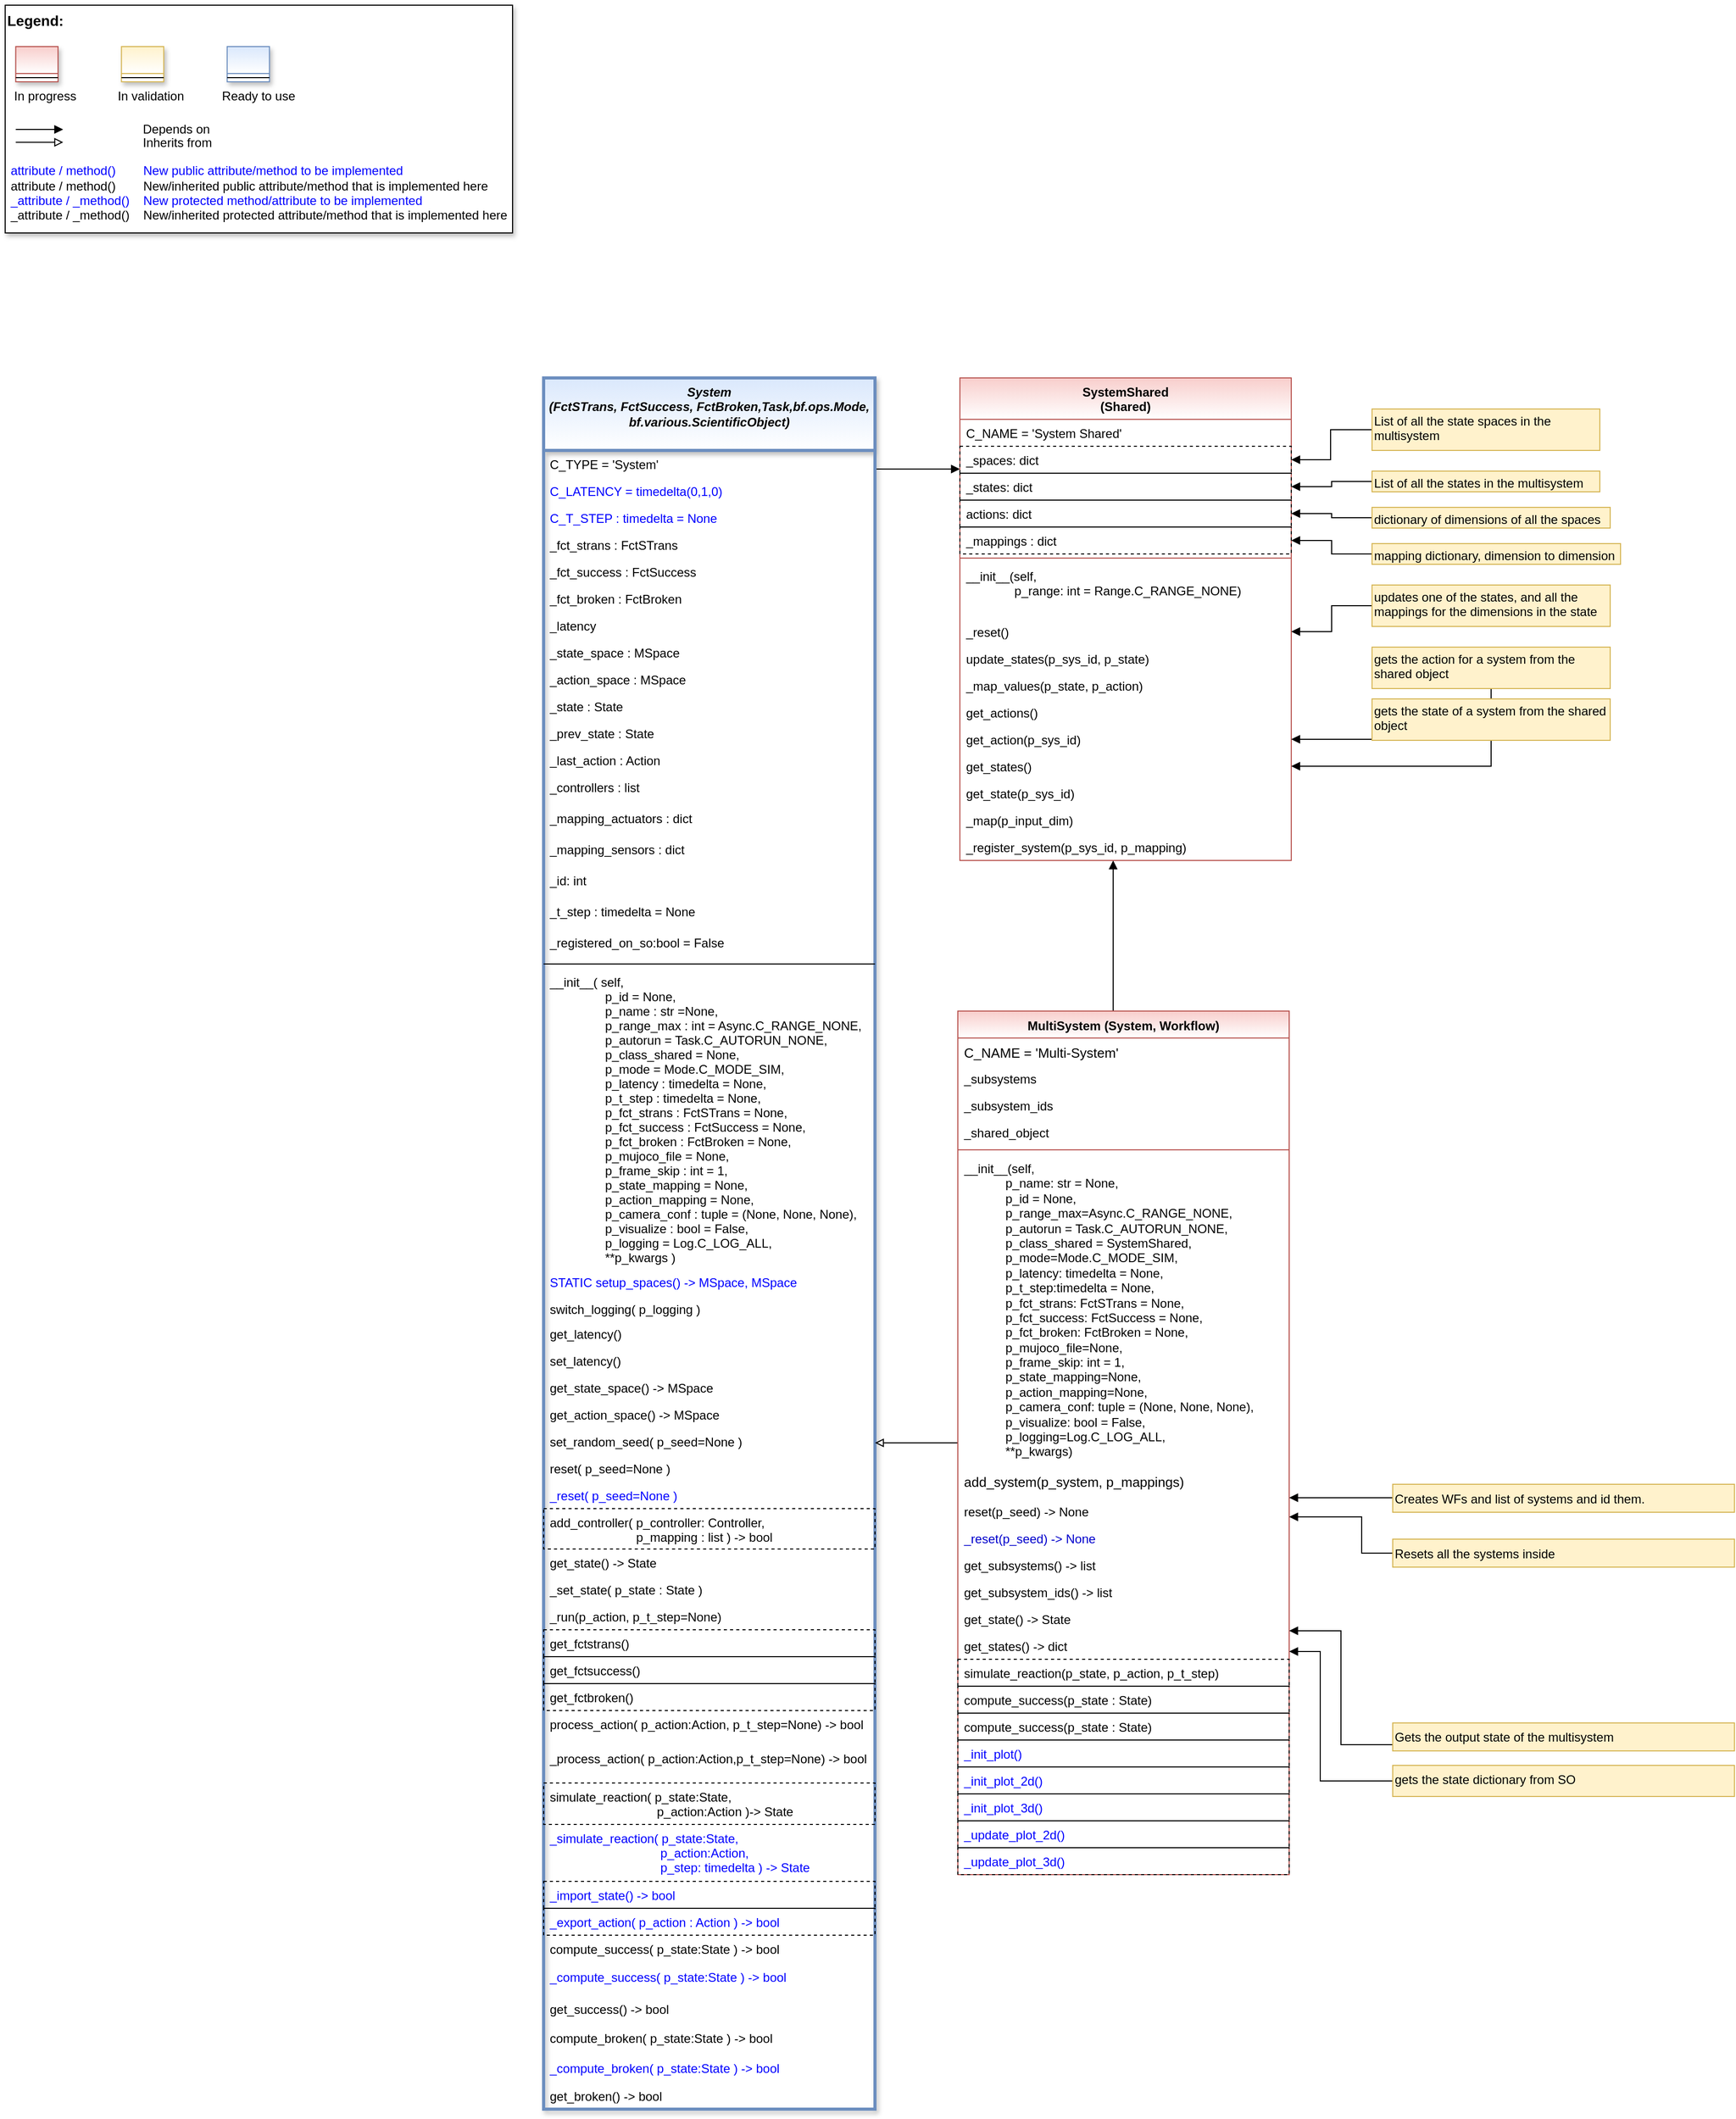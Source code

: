 <mxfile version="20.2.3" type="device" pages="2"><diagram id="Zi733rjNOypD8WlfXJ94" name="Page-1"><mxGraphModel dx="1138" dy="697" grid="1" gridSize="10" guides="1" tooltips="1" connect="1" arrows="1" fold="1" page="1" pageScale="1" pageWidth="3300" pageHeight="4681" math="0" shadow="0"><root><mxCell id="0"/><mxCell id="1" parent="0"/><mxCell id="PTN9b_tl8BEr4lpWQ8H_-43" style="edgeStyle=orthogonalEdgeStyle;rounded=0;orthogonalLoop=1;jettySize=auto;html=1;fontColor=#0000FF;endArrow=block;endFill=1;" parent="1" source="OknUr9FfNMehPGC0tCXq-1" target="OknUr9FfNMehPGC0tCXq-75" edge="1"><mxGeometry relative="1" as="geometry"><Array as="points"><mxPoint x="900" y="488"/><mxPoint x="900" y="488"/></Array></mxGeometry></mxCell><mxCell id="OknUr9FfNMehPGC0tCXq-1" value="System&#10;(FctSTrans, FctSuccess, FctBroken,Task,bf.ops.Mode, bf.various.ScientificObject)" style="swimlane;fontStyle=3;align=center;verticalAlign=top;childLayout=stackLayout;horizontal=1;startSize=70;horizontalStack=0;resizeParent=1;resizeLast=0;collapsible=1;marginBottom=0;rounded=0;shadow=1;strokeWidth=3;fillColor=#dae8fc;strokeColor=#6c8ebf;swimlaneFillColor=none;gradientColor=#FFFFFF;whiteSpace=wrap;fontColor=default;" parent="1" vertex="1"><mxGeometry x="560" y="400" width="320" height="1672" as="geometry"><mxRectangle x="230" y="140" width="160" height="26" as="alternateBounds"/></mxGeometry></mxCell><mxCell id="OknUr9FfNMehPGC0tCXq-2" value="C_TYPE = 'System'" style="text;align=left;verticalAlign=top;spacingLeft=4;spacingRight=4;overflow=hidden;rotatable=0;points=[[0,0.5],[1,0.5]];portConstraint=eastwest;" parent="OknUr9FfNMehPGC0tCXq-1" vertex="1"><mxGeometry y="70" width="320" height="26" as="geometry"/></mxCell><mxCell id="OknUr9FfNMehPGC0tCXq-3" value="C_LATENCY = timedelta(0,1,0)" style="text;align=left;verticalAlign=top;spacingLeft=4;spacingRight=4;overflow=hidden;rotatable=0;points=[[0,0.5],[1,0.5]];portConstraint=eastwest;fontColor=#0000FF;" parent="OknUr9FfNMehPGC0tCXq-1" vertex="1"><mxGeometry y="96" width="320" height="26" as="geometry"/></mxCell><mxCell id="OknUr9FfNMehPGC0tCXq-4" value="C_T_STEP : timedelta = None" style="text;align=left;verticalAlign=top;spacingLeft=4;spacingRight=4;overflow=hidden;rotatable=0;points=[[0,0.5],[1,0.5]];portConstraint=eastwest;fontColor=#0000FF;" parent="OknUr9FfNMehPGC0tCXq-1" vertex="1"><mxGeometry y="122" width="320" height="26" as="geometry"/></mxCell><mxCell id="OknUr9FfNMehPGC0tCXq-5" value="_fct_strans : FctSTrans" style="text;align=left;verticalAlign=top;spacingLeft=4;spacingRight=4;overflow=hidden;rotatable=0;points=[[0,0.5],[1,0.5]];portConstraint=eastwest;" parent="OknUr9FfNMehPGC0tCXq-1" vertex="1"><mxGeometry y="148" width="320" height="26" as="geometry"/></mxCell><mxCell id="OknUr9FfNMehPGC0tCXq-6" value="_fct_success : FctSuccess" style="text;align=left;verticalAlign=top;spacingLeft=4;spacingRight=4;overflow=hidden;rotatable=0;points=[[0,0.5],[1,0.5]];portConstraint=eastwest;" parent="OknUr9FfNMehPGC0tCXq-1" vertex="1"><mxGeometry y="174" width="320" height="26" as="geometry"/></mxCell><mxCell id="OknUr9FfNMehPGC0tCXq-7" value="_fct_broken : FctBroken" style="text;align=left;verticalAlign=top;spacingLeft=4;spacingRight=4;overflow=hidden;rotatable=0;points=[[0,0.5],[1,0.5]];portConstraint=eastwest;" parent="OknUr9FfNMehPGC0tCXq-1" vertex="1"><mxGeometry y="200" width="320" height="26" as="geometry"/></mxCell><mxCell id="OknUr9FfNMehPGC0tCXq-8" value="_latency" style="text;align=left;verticalAlign=top;spacingLeft=4;spacingRight=4;overflow=hidden;rotatable=0;points=[[0,0.5],[1,0.5]];portConstraint=eastwest;" parent="OknUr9FfNMehPGC0tCXq-1" vertex="1"><mxGeometry y="226" width="320" height="26" as="geometry"/></mxCell><mxCell id="OknUr9FfNMehPGC0tCXq-9" value="_state_space : MSpace" style="text;align=left;verticalAlign=top;spacingLeft=4;spacingRight=4;overflow=hidden;rotatable=0;points=[[0,0.5],[1,0.5]];portConstraint=eastwest;" parent="OknUr9FfNMehPGC0tCXq-1" vertex="1"><mxGeometry y="252" width="320" height="26" as="geometry"/></mxCell><mxCell id="OknUr9FfNMehPGC0tCXq-10" value="_action_space : MSpace" style="text;align=left;verticalAlign=top;spacingLeft=4;spacingRight=4;overflow=hidden;rotatable=0;points=[[0,0.5],[1,0.5]];portConstraint=eastwest;" parent="OknUr9FfNMehPGC0tCXq-1" vertex="1"><mxGeometry y="278" width="320" height="26" as="geometry"/></mxCell><mxCell id="OknUr9FfNMehPGC0tCXq-11" value="_state : State" style="text;align=left;verticalAlign=top;spacingLeft=4;spacingRight=4;overflow=hidden;rotatable=0;points=[[0,0.5],[1,0.5]];portConstraint=eastwest;" parent="OknUr9FfNMehPGC0tCXq-1" vertex="1"><mxGeometry y="304" width="320" height="26" as="geometry"/></mxCell><mxCell id="OknUr9FfNMehPGC0tCXq-12" value="_prev_state : State" style="text;align=left;verticalAlign=top;spacingLeft=4;spacingRight=4;overflow=hidden;rotatable=0;points=[[0,0.5],[1,0.5]];portConstraint=eastwest;" parent="OknUr9FfNMehPGC0tCXq-1" vertex="1"><mxGeometry y="330" width="320" height="26" as="geometry"/></mxCell><mxCell id="OknUr9FfNMehPGC0tCXq-13" value="_last_action : Action" style="text;align=left;verticalAlign=top;spacingLeft=4;spacingRight=4;overflow=hidden;rotatable=0;points=[[0,0.5],[1,0.5]];portConstraint=eastwest;" parent="OknUr9FfNMehPGC0tCXq-1" vertex="1"><mxGeometry y="356" width="320" height="26" as="geometry"/></mxCell><mxCell id="OknUr9FfNMehPGC0tCXq-14" value="_controllers : list" style="text;align=left;verticalAlign=top;spacingLeft=4;spacingRight=4;overflow=hidden;rotatable=0;points=[[0,0.5],[1,0.5]];portConstraint=eastwest;fontColor=default;" parent="OknUr9FfNMehPGC0tCXq-1" vertex="1"><mxGeometry y="382" width="320" height="30" as="geometry"/></mxCell><mxCell id="OknUr9FfNMehPGC0tCXq-15" value="_mapping_actuators : dict" style="text;align=left;verticalAlign=top;spacingLeft=4;spacingRight=4;overflow=hidden;rotatable=0;points=[[0,0.5],[1,0.5]];portConstraint=eastwest;fontColor=default;" parent="OknUr9FfNMehPGC0tCXq-1" vertex="1"><mxGeometry y="412" width="320" height="30" as="geometry"/></mxCell><mxCell id="OknUr9FfNMehPGC0tCXq-16" value="_mapping_sensors : dict" style="text;align=left;verticalAlign=top;spacingLeft=4;spacingRight=4;overflow=hidden;rotatable=0;points=[[0,0.5],[1,0.5]];portConstraint=eastwest;fontColor=default;" parent="OknUr9FfNMehPGC0tCXq-1" vertex="1"><mxGeometry y="442" width="320" height="30" as="geometry"/></mxCell><mxCell id="OknUr9FfNMehPGC0tCXq-17" value="_id: int" style="text;align=left;verticalAlign=top;spacingLeft=4;spacingRight=4;overflow=hidden;rotatable=0;points=[[0,0.5],[1,0.5]];portConstraint=eastwest;fontColor=default;" parent="OknUr9FfNMehPGC0tCXq-1" vertex="1"><mxGeometry y="472" width="320" height="30" as="geometry"/></mxCell><mxCell id="OknUr9FfNMehPGC0tCXq-19" value="_t_step : timedelta = None" style="text;align=left;verticalAlign=top;spacingLeft=4;spacingRight=4;overflow=hidden;rotatable=0;points=[[0,0.5],[1,0.5]];portConstraint=eastwest;fontColor=default;" parent="OknUr9FfNMehPGC0tCXq-1" vertex="1"><mxGeometry y="502" width="320" height="30" as="geometry"/></mxCell><mxCell id="nf0yNJn59jyutGp-6hm9-1" value="_registered_on_so:bool = False" style="text;align=left;verticalAlign=top;spacingLeft=4;spacingRight=4;overflow=hidden;rotatable=0;points=[[0,0.5],[1,0.5]];portConstraint=eastwest;fontColor=default;" vertex="1" parent="OknUr9FfNMehPGC0tCXq-1"><mxGeometry y="532" width="320" height="30" as="geometry"/></mxCell><mxCell id="OknUr9FfNMehPGC0tCXq-20" value="" style="line;html=1;strokeWidth=1;align=left;verticalAlign=middle;spacingTop=-1;spacingLeft=3;spacingRight=3;rotatable=0;labelPosition=right;points=[];portConstraint=eastwest;" parent="OknUr9FfNMehPGC0tCXq-1" vertex="1"><mxGeometry y="562" width="320" height="8" as="geometry"/></mxCell><mxCell id="OknUr9FfNMehPGC0tCXq-21" value="__init__( self,&#10;                              p_id = None,&#10;                              p_name : str =None,&#10;                              p_range_max : int = Async.C_RANGE_NONE,&#10;                              p_autorun = Task.C_AUTORUN_NONE,&#10;                              p_class_shared = None,&#10;                              p_mode = Mode.C_MODE_SIM,&#10;                              p_latency : timedelta = None,&#10;                              p_t_step : timedelta = None,&#10;                              p_fct_strans : FctSTrans = None,&#10;                              p_fct_success : FctSuccess = None,&#10;                              p_fct_broken : FctBroken = None,&#10;                              p_mujoco_file = None,&#10;                              p_frame_skip : int = 1,&#10;                              p_state_mapping = None,&#10;                              p_action_mapping = None,&#10;                              p_camera_conf : tuple = (None, None, None),&#10;                              p_visualize : bool = False,&#10;                              p_logging = Log.C_LOG_ALL,&#10;                              **p_kwargs )" style="text;align=left;verticalAlign=top;spacingLeft=4;spacingRight=4;overflow=hidden;rotatable=0;points=[[0,0.5],[1,0.5]];portConstraint=eastwest;fontColor=default;" parent="OknUr9FfNMehPGC0tCXq-1" vertex="1"><mxGeometry y="570" width="320" height="290" as="geometry"/></mxCell><mxCell id="OknUr9FfNMehPGC0tCXq-22" value="STATIC setup_spaces() -&gt; MSpace, MSpace" style="text;align=left;verticalAlign=top;spacingLeft=4;spacingRight=4;overflow=hidden;rotatable=0;points=[[0,0.5],[1,0.5]];portConstraint=eastwest;fontColor=#0000FF;" parent="OknUr9FfNMehPGC0tCXq-1" vertex="1"><mxGeometry y="860" width="320" height="26" as="geometry"/></mxCell><mxCell id="OknUr9FfNMehPGC0tCXq-23" value="switch_logging( p_logging )" style="text;align=left;verticalAlign=top;spacingLeft=4;spacingRight=4;overflow=hidden;rotatable=0;points=[[0,0.5],[1,0.5]];portConstraint=eastwest;" parent="OknUr9FfNMehPGC0tCXq-1" vertex="1"><mxGeometry y="886" width="320" height="24" as="geometry"/></mxCell><mxCell id="OknUr9FfNMehPGC0tCXq-24" value="get_latency()" style="text;align=left;verticalAlign=top;spacingLeft=4;spacingRight=4;overflow=hidden;rotatable=0;points=[[0,0.5],[1,0.5]];portConstraint=eastwest;" parent="OknUr9FfNMehPGC0tCXq-1" vertex="1"><mxGeometry y="910" width="320" height="26" as="geometry"/></mxCell><mxCell id="OknUr9FfNMehPGC0tCXq-25" value="set_latency()" style="text;align=left;verticalAlign=top;spacingLeft=4;spacingRight=4;overflow=hidden;rotatable=0;points=[[0,0.5],[1,0.5]];portConstraint=eastwest;" parent="OknUr9FfNMehPGC0tCXq-1" vertex="1"><mxGeometry y="936" width="320" height="26" as="geometry"/></mxCell><mxCell id="OknUr9FfNMehPGC0tCXq-26" value="get_state_space() -&gt; MSpace" style="text;align=left;verticalAlign=top;spacingLeft=4;spacingRight=4;overflow=hidden;rotatable=0;points=[[0,0.5],[1,0.5]];portConstraint=eastwest;" parent="OknUr9FfNMehPGC0tCXq-1" vertex="1"><mxGeometry y="962" width="320" height="26" as="geometry"/></mxCell><mxCell id="OknUr9FfNMehPGC0tCXq-27" value="get_action_space() -&gt; MSpace" style="text;align=left;verticalAlign=top;spacingLeft=4;spacingRight=4;overflow=hidden;rotatable=0;points=[[0,0.5],[1,0.5]];portConstraint=eastwest;" parent="OknUr9FfNMehPGC0tCXq-1" vertex="1"><mxGeometry y="988" width="320" height="26" as="geometry"/></mxCell><mxCell id="OknUr9FfNMehPGC0tCXq-28" value="set_random_seed( p_seed=None )" style="text;align=left;verticalAlign=top;spacingLeft=4;spacingRight=4;overflow=hidden;rotatable=0;points=[[0,0.5],[1,0.5]];portConstraint=eastwest;" parent="OknUr9FfNMehPGC0tCXq-1" vertex="1"><mxGeometry y="1014" width="320" height="26" as="geometry"/></mxCell><mxCell id="OknUr9FfNMehPGC0tCXq-29" value="reset( p_seed=None )" style="text;align=left;verticalAlign=top;spacingLeft=4;spacingRight=4;overflow=hidden;rotatable=0;points=[[0,0.5],[1,0.5]];portConstraint=eastwest;" parent="OknUr9FfNMehPGC0tCXq-1" vertex="1"><mxGeometry y="1040" width="320" height="26" as="geometry"/></mxCell><mxCell id="OknUr9FfNMehPGC0tCXq-30" value="_reset( p_seed=None )" style="text;align=left;verticalAlign=top;spacingLeft=4;spacingRight=4;overflow=hidden;rotatable=0;points=[[0,0.5],[1,0.5]];portConstraint=eastwest;fontColor=#0000FF;" parent="OknUr9FfNMehPGC0tCXq-1" vertex="1"><mxGeometry y="1066" width="320" height="26" as="geometry"/></mxCell><mxCell id="OknUr9FfNMehPGC0tCXq-31" value="add_controller( p_controller: Controller,&#10;                         p_mapping : list ) -&gt; bool" style="text;align=left;verticalAlign=top;spacingLeft=4;spacingRight=4;overflow=hidden;rotatable=0;points=[[0,0.5],[1,0.5]];portConstraint=eastwest;fontColor=default;strokeColor=default;dashed=1;" parent="OknUr9FfNMehPGC0tCXq-1" vertex="1"><mxGeometry y="1092" width="320" height="39" as="geometry"/></mxCell><mxCell id="OknUr9FfNMehPGC0tCXq-32" value="get_state() -&gt; State" style="text;align=left;verticalAlign=top;spacingLeft=4;spacingRight=4;overflow=hidden;rotatable=0;points=[[0,0.5],[1,0.5]];portConstraint=eastwest;" parent="OknUr9FfNMehPGC0tCXq-1" vertex="1"><mxGeometry y="1131" width="320" height="26" as="geometry"/></mxCell><mxCell id="OknUr9FfNMehPGC0tCXq-33" value="_set_state( p_state : State )" style="text;align=left;verticalAlign=top;spacingLeft=4;spacingRight=4;overflow=hidden;rotatable=0;points=[[0,0.5],[1,0.5]];portConstraint=eastwest;fontColor=default;" parent="OknUr9FfNMehPGC0tCXq-1" vertex="1"><mxGeometry y="1157" width="320" height="26" as="geometry"/></mxCell><mxCell id="OknUr9FfNMehPGC0tCXq-34" value="_run(p_action, p_t_step=None)" style="text;align=left;verticalAlign=top;spacingLeft=4;spacingRight=4;overflow=hidden;rotatable=0;points=[[0,0.5],[1,0.5]];portConstraint=eastwest;fontColor=default;" parent="OknUr9FfNMehPGC0tCXq-1" vertex="1"><mxGeometry y="1183" width="320" height="26" as="geometry"/></mxCell><mxCell id="OknUr9FfNMehPGC0tCXq-35" value="get_fctstrans()" style="text;align=left;verticalAlign=top;spacingLeft=4;spacingRight=4;overflow=hidden;rotatable=0;points=[[0,0.5],[1,0.5]];portConstraint=eastwest;fontColor=default;strokeColor=default;dashed=1;" parent="OknUr9FfNMehPGC0tCXq-1" vertex="1"><mxGeometry y="1209" width="320" height="26" as="geometry"/></mxCell><mxCell id="OknUr9FfNMehPGC0tCXq-36" value="get_fctsuccess()" style="text;align=left;verticalAlign=top;spacingLeft=4;spacingRight=4;overflow=hidden;rotatable=0;points=[[0,0.5],[1,0.5]];portConstraint=eastwest;fontColor=default;strokeColor=default;dashed=1;" parent="OknUr9FfNMehPGC0tCXq-1" vertex="1"><mxGeometry y="1235" width="320" height="26" as="geometry"/></mxCell><mxCell id="OknUr9FfNMehPGC0tCXq-37" value="get_fctbroken()" style="text;align=left;verticalAlign=top;spacingLeft=4;spacingRight=4;overflow=hidden;rotatable=0;points=[[0,0.5],[1,0.5]];portConstraint=eastwest;fontColor=default;strokeColor=default;dashed=1;" parent="OknUr9FfNMehPGC0tCXq-1" vertex="1"><mxGeometry y="1261" width="320" height="26" as="geometry"/></mxCell><mxCell id="OknUr9FfNMehPGC0tCXq-39" value="process_action( p_action:Action, p_t_step=None) -&gt; bool" style="text;align=left;verticalAlign=top;spacingLeft=4;spacingRight=4;overflow=hidden;rotatable=0;points=[[0,0.5],[1,0.5]];portConstraint=eastwest;" parent="OknUr9FfNMehPGC0tCXq-1" vertex="1"><mxGeometry y="1287" width="320" height="33" as="geometry"/></mxCell><mxCell id="OknUr9FfNMehPGC0tCXq-40" value="_process_action( p_action:Action,p_t_step=None) -&gt; bool" style="text;align=left;verticalAlign=top;spacingLeft=4;spacingRight=4;overflow=hidden;rotatable=0;points=[[0,0.5],[1,0.5]];portConstraint=eastwest;fontColor=default;" parent="OknUr9FfNMehPGC0tCXq-1" vertex="1"><mxGeometry y="1320" width="320" height="37" as="geometry"/></mxCell><mxCell id="OknUr9FfNMehPGC0tCXq-41" value="simulate_reaction( p_state:State, &#10;                               p_action:Action )-&gt; State" style="text;align=left;verticalAlign=top;spacingLeft=4;spacingRight=4;overflow=hidden;rotatable=0;points=[[0,0.5],[1,0.5]];portConstraint=eastwest;strokeColor=default;dashed=1;" parent="OknUr9FfNMehPGC0tCXq-1" vertex="1"><mxGeometry y="1357" width="320" height="40" as="geometry"/></mxCell><mxCell id="OknUr9FfNMehPGC0tCXq-42" value="_simulate_reaction( p_state:State, &#10;                                p_action:Action, &#10;                                p_step: timedelta ) -&gt; State" style="text;align=left;verticalAlign=top;spacingLeft=4;spacingRight=4;overflow=hidden;rotatable=0;points=[[0,0.5],[1,0.5]];portConstraint=eastwest;fontColor=#0000FF;" parent="OknUr9FfNMehPGC0tCXq-1" vertex="1"><mxGeometry y="1397" width="320" height="55" as="geometry"/></mxCell><mxCell id="OknUr9FfNMehPGC0tCXq-43" value="_import_state() -&gt; bool" style="text;align=left;verticalAlign=top;spacingLeft=4;spacingRight=4;overflow=hidden;rotatable=0;points=[[0,0.5],[1,0.5]];portConstraint=eastwest;fontColor=#0000FF;strokeColor=default;dashed=1;" parent="OknUr9FfNMehPGC0tCXq-1" vertex="1"><mxGeometry y="1452" width="320" height="26" as="geometry"/></mxCell><mxCell id="OknUr9FfNMehPGC0tCXq-44" value="_export_action( p_action : Action ) -&gt; bool" style="text;align=left;verticalAlign=top;spacingLeft=4;spacingRight=4;overflow=hidden;rotatable=0;points=[[0,0.5],[1,0.5]];portConstraint=eastwest;fontColor=#0000FF;strokeColor=default;dashed=1;" parent="OknUr9FfNMehPGC0tCXq-1" vertex="1"><mxGeometry y="1478" width="320" height="26" as="geometry"/></mxCell><mxCell id="OknUr9FfNMehPGC0tCXq-45" value="compute_success( p_state:State ) -&gt; bool" style="text;align=left;verticalAlign=top;spacingLeft=4;spacingRight=4;overflow=hidden;rotatable=0;points=[[0,0.5],[1,0.5]];portConstraint=eastwest;" parent="OknUr9FfNMehPGC0tCXq-1" vertex="1"><mxGeometry y="1504" width="320" height="27" as="geometry"/></mxCell><mxCell id="OknUr9FfNMehPGC0tCXq-46" value="_compute_success( p_state:State ) -&gt; bool" style="text;align=left;verticalAlign=top;spacingLeft=4;spacingRight=4;overflow=hidden;rotatable=0;points=[[0,0.5],[1,0.5]];portConstraint=eastwest;fontColor=#0000FF;" parent="OknUr9FfNMehPGC0tCXq-1" vertex="1"><mxGeometry y="1531" width="320" height="31" as="geometry"/></mxCell><mxCell id="OknUr9FfNMehPGC0tCXq-47" value="get_success() -&gt; bool" style="text;align=left;verticalAlign=top;spacingLeft=4;spacingRight=4;overflow=hidden;rotatable=0;points=[[0,0.5],[1,0.5]];portConstraint=eastwest;" parent="OknUr9FfNMehPGC0tCXq-1" vertex="1"><mxGeometry y="1562" width="320" height="28" as="geometry"/></mxCell><mxCell id="OknUr9FfNMehPGC0tCXq-48" value="compute_broken( p_state:State ) -&gt; bool" style="text;align=left;verticalAlign=top;spacingLeft=4;spacingRight=4;overflow=hidden;rotatable=0;points=[[0,0.5],[1,0.5]];portConstraint=eastwest;" parent="OknUr9FfNMehPGC0tCXq-1" vertex="1"><mxGeometry y="1590" width="320" height="29" as="geometry"/></mxCell><mxCell id="OknUr9FfNMehPGC0tCXq-49" value="_compute_broken( p_state:State ) -&gt; bool" style="text;align=left;verticalAlign=top;spacingLeft=4;spacingRight=4;overflow=hidden;rotatable=0;points=[[0,0.5],[1,0.5]];portConstraint=eastwest;fontColor=#0000FF;" parent="OknUr9FfNMehPGC0tCXq-1" vertex="1"><mxGeometry y="1619" width="320" height="27" as="geometry"/></mxCell><mxCell id="OknUr9FfNMehPGC0tCXq-50" value="get_broken() -&gt; bool" style="text;align=left;verticalAlign=top;spacingLeft=4;spacingRight=4;overflow=hidden;rotatable=0;points=[[0,0.5],[1,0.5]];portConstraint=eastwest;" parent="OknUr9FfNMehPGC0tCXq-1" vertex="1"><mxGeometry y="1646" width="320" height="26" as="geometry"/></mxCell><mxCell id="OknUr9FfNMehPGC0tCXq-51" style="edgeStyle=orthogonalEdgeStyle;rounded=0;orthogonalLoop=1;jettySize=auto;html=1;endArrow=block;endFill=0;" parent="1" source="OknUr9FfNMehPGC0tCXq-54" target="OknUr9FfNMehPGC0tCXq-1" edge="1"><mxGeometry relative="1" as="geometry"><Array as="points"><mxPoint x="960" y="1215"/></Array></mxGeometry></mxCell><mxCell id="OknUr9FfNMehPGC0tCXq-52" style="edgeStyle=orthogonalEdgeStyle;rounded=0;orthogonalLoop=1;jettySize=auto;html=1;endArrow=block;endFill=1;" parent="1" source="OknUr9FfNMehPGC0tCXq-54" target="OknUr9FfNMehPGC0tCXq-75" edge="1"><mxGeometry relative="1" as="geometry"><Array as="points"><mxPoint x="1110" y="1000"/><mxPoint x="1110" y="1000"/></Array></mxGeometry></mxCell><mxCell id="OknUr9FfNMehPGC0tCXq-54" value="MultiSystem (System, Workflow)" style="swimlane;fontStyle=1;align=center;verticalAlign=top;childLayout=stackLayout;horizontal=1;startSize=26;horizontalStack=0;resizeParent=1;resizeParentMax=0;resizeLast=0;collapsible=1;marginBottom=0;fontSize=12;strokeColor=#b85450;fillColor=#f8cecc;gradientColor=#FFFFFF;whiteSpace=wrap;" parent="1" vertex="1"><mxGeometry x="960" y="1011.5" width="320" height="834" as="geometry"/></mxCell><mxCell id="OknUr9FfNMehPGC0tCXq-55" value="C_NAME = 'Multi-System'" style="text;strokeColor=none;fillColor=none;align=left;verticalAlign=top;spacingLeft=4;spacingRight=4;overflow=hidden;rotatable=0;points=[[0,0.5],[1,0.5]];portConstraint=eastwest;fontSize=13;fontColor=default;" parent="OknUr9FfNMehPGC0tCXq-54" vertex="1"><mxGeometry y="26" width="320" height="26" as="geometry"/></mxCell><mxCell id="OknUr9FfNMehPGC0tCXq-56" value="_subsystems" style="text;align=left;verticalAlign=top;spacingLeft=4;spacingRight=4;overflow=hidden;rotatable=0;points=[[0,0.5],[1,0.5]];portConstraint=eastwest;fontColor=default;" parent="OknUr9FfNMehPGC0tCXq-54" vertex="1"><mxGeometry y="52" width="320" height="26" as="geometry"/></mxCell><mxCell id="OknUr9FfNMehPGC0tCXq-57" value="_subsystem_ids" style="text;align=left;verticalAlign=top;spacingLeft=4;spacingRight=4;overflow=hidden;rotatable=0;points=[[0,0.5],[1,0.5]];portConstraint=eastwest;fontColor=default;" parent="OknUr9FfNMehPGC0tCXq-54" vertex="1"><mxGeometry y="78" width="320" height="26" as="geometry"/></mxCell><mxCell id="OknUr9FfNMehPGC0tCXq-58" value="_shared_object" style="text;align=left;verticalAlign=top;spacingLeft=4;spacingRight=4;overflow=hidden;rotatable=0;points=[[0,0.5],[1,0.5]];portConstraint=eastwest;fontColor=default;" parent="OknUr9FfNMehPGC0tCXq-54" vertex="1"><mxGeometry y="104" width="320" height="26" as="geometry"/></mxCell><mxCell id="OknUr9FfNMehPGC0tCXq-59" value="" style="line;strokeWidth=1;fillColor=#f8cecc;align=left;verticalAlign=middle;spacingTop=-1;spacingLeft=3;spacingRight=3;rotatable=0;labelPosition=right;points=[];portConstraint=eastwest;fontSize=13;strokeColor=#b85450;fontColor=default;" parent="OknUr9FfNMehPGC0tCXq-54" vertex="1"><mxGeometry y="130" width="320" height="8" as="geometry"/></mxCell><mxCell id="OknUr9FfNMehPGC0tCXq-60" value="__init__(self, &#10;                         p_name: str = None, &#10;                         p_id = None,&#10;                         p_range_max=Async.C_RANGE_NONE,&#10;                         p_autorun = Task.C_AUTORUN_NONE,&#10;                         p_class_shared = SystemShared,&#10;                         p_mode=Mode.C_MODE_SIM, &#10;                         p_latency: timedelta = None,&#10;                         p_t_step:timedelta = None, &#10;                         p_fct_strans: FctSTrans = None, &#10;                         p_fct_success: FctSuccess = None, &#10;                         p_fct_broken: FctBroken = None, &#10;                         p_mujoco_file=None, &#10;                         p_frame_skip: int = 1, &#10;                         p_state_mapping=None, &#10;                         p_action_mapping=None, &#10;                         p_camera_conf: tuple = (None, None, None), &#10;                         p_visualize: bool = False, &#10;                         p_logging=Log.C_LOG_ALL,&#10;                         **p_kwargs)" style="text;align=left;verticalAlign=top;spacingLeft=4;spacingRight=4;overflow=hidden;rotatable=0;points=[[0,0.5],[1,0.5]];portConstraint=eastwest;fontColor=#000000;whiteSpace=wrap;" parent="OknUr9FfNMehPGC0tCXq-54" vertex="1"><mxGeometry y="138" width="320" height="302" as="geometry"/></mxCell><mxCell id="OknUr9FfNMehPGC0tCXq-62" value="add_system(p_system, p_mappings)" style="text;strokeColor=none;fillColor=none;align=left;verticalAlign=top;spacingLeft=4;spacingRight=4;overflow=hidden;rotatable=0;points=[[0,0.5],[1,0.5]];portConstraint=eastwest;fontSize=13;whiteSpace=wrap;fontColor=default;" parent="OknUr9FfNMehPGC0tCXq-54" vertex="1"><mxGeometry y="440" width="320" height="30" as="geometry"/></mxCell><mxCell id="OknUr9FfNMehPGC0tCXq-63" value="reset(p_seed) -&gt; None" style="text;align=left;verticalAlign=top;spacingLeft=4;spacingRight=4;overflow=hidden;rotatable=0;points=[[0,0.5],[1,0.5]];portConstraint=eastwest;fontColor=default;" parent="OknUr9FfNMehPGC0tCXq-54" vertex="1"><mxGeometry y="470" width="320" height="26" as="geometry"/></mxCell><mxCell id="nf0yNJn59jyutGp-6hm9-2" value="_reset(p_seed) -&gt; None" style="text;align=left;verticalAlign=top;spacingLeft=4;spacingRight=4;overflow=hidden;rotatable=0;points=[[0,0.5],[1,0.5]];portConstraint=eastwest;fontColor=#0000CC;" vertex="1" parent="OknUr9FfNMehPGC0tCXq-54"><mxGeometry y="496" width="320" height="26" as="geometry"/></mxCell><mxCell id="OknUr9FfNMehPGC0tCXq-64" value="get_subsystems() -&gt; list" style="text;align=left;verticalAlign=top;spacingLeft=4;spacingRight=4;overflow=hidden;rotatable=0;points=[[0,0.5],[1,0.5]];portConstraint=eastwest;fontColor=default;" parent="OknUr9FfNMehPGC0tCXq-54" vertex="1"><mxGeometry y="522" width="320" height="26" as="geometry"/></mxCell><mxCell id="OknUr9FfNMehPGC0tCXq-65" value="get_subsystem_ids() -&gt; list" style="text;align=left;verticalAlign=top;spacingLeft=4;spacingRight=4;overflow=hidden;rotatable=0;points=[[0,0.5],[1,0.5]];portConstraint=eastwest;fontColor=default;" parent="OknUr9FfNMehPGC0tCXq-54" vertex="1"><mxGeometry y="548" width="320" height="26" as="geometry"/></mxCell><mxCell id="OknUr9FfNMehPGC0tCXq-67" value="get_state() -&gt; State" style="text;align=left;verticalAlign=top;spacingLeft=4;spacingRight=4;overflow=hidden;rotatable=0;points=[[0,0.5],[1,0.5]];portConstraint=eastwest;fontColor=default;" parent="OknUr9FfNMehPGC0tCXq-54" vertex="1"><mxGeometry y="574" width="320" height="26" as="geometry"/></mxCell><mxCell id="OknUr9FfNMehPGC0tCXq-68" value="get_states() -&gt; dict" style="text;align=left;verticalAlign=top;spacingLeft=4;spacingRight=4;overflow=hidden;rotatable=0;points=[[0,0.5],[1,0.5]];portConstraint=eastwest;fontColor=default;" parent="OknUr9FfNMehPGC0tCXq-54" vertex="1"><mxGeometry y="600" width="320" height="26" as="geometry"/></mxCell><mxCell id="OknUr9FfNMehPGC0tCXq-69" value="simulate_reaction(p_state, p_action, p_t_step)" style="text;align=left;verticalAlign=top;spacingLeft=4;spacingRight=4;overflow=hidden;rotatable=0;points=[[0,0.5],[1,0.5]];portConstraint=eastwest;fontColor=default;strokeColor=default;dashed=1;" parent="OknUr9FfNMehPGC0tCXq-54" vertex="1"><mxGeometry y="626" width="320" height="26" as="geometry"/></mxCell><mxCell id="OknUr9FfNMehPGC0tCXq-70" value="compute_success(p_state : State)" style="text;align=left;verticalAlign=top;spacingLeft=4;spacingRight=4;overflow=hidden;rotatable=0;points=[[0,0.5],[1,0.5]];portConstraint=eastwest;fontColor=default;strokeColor=default;dashed=1;" parent="OknUr9FfNMehPGC0tCXq-54" vertex="1"><mxGeometry y="652" width="320" height="26" as="geometry"/></mxCell><mxCell id="OknUr9FfNMehPGC0tCXq-71" value="compute_success(p_state : State)" style="text;align=left;verticalAlign=top;spacingLeft=4;spacingRight=4;overflow=hidden;rotatable=0;points=[[0,0.5],[1,0.5]];portConstraint=eastwest;fontColor=default;strokeColor=default;dashed=1;" parent="OknUr9FfNMehPGC0tCXq-54" vertex="1"><mxGeometry y="678" width="320" height="26" as="geometry"/></mxCell><mxCell id="PTN9b_tl8BEr4lpWQ8H_-7" value="_init_plot()" style="text;align=left;verticalAlign=top;spacingLeft=4;spacingRight=4;overflow=hidden;rotatable=0;points=[[0,0.5],[1,0.5]];portConstraint=eastwest;fontColor=#0000FF;strokeColor=default;dashed=1;" parent="OknUr9FfNMehPGC0tCXq-54" vertex="1"><mxGeometry y="704" width="320" height="26" as="geometry"/></mxCell><mxCell id="PTN9b_tl8BEr4lpWQ8H_-8" value="_init_plot_2d()" style="text;align=left;verticalAlign=top;spacingLeft=4;spacingRight=4;overflow=hidden;rotatable=0;points=[[0,0.5],[1,0.5]];portConstraint=eastwest;fontColor=#0000FF;strokeColor=default;dashed=1;" parent="OknUr9FfNMehPGC0tCXq-54" vertex="1"><mxGeometry y="730" width="320" height="26" as="geometry"/></mxCell><mxCell id="PTN9b_tl8BEr4lpWQ8H_-9" value="_init_plot_3d()" style="text;align=left;verticalAlign=top;spacingLeft=4;spacingRight=4;overflow=hidden;rotatable=0;points=[[0,0.5],[1,0.5]];portConstraint=eastwest;fontColor=#0000FF;strokeColor=default;dashed=1;" parent="OknUr9FfNMehPGC0tCXq-54" vertex="1"><mxGeometry y="756" width="320" height="26" as="geometry"/></mxCell><mxCell id="PTN9b_tl8BEr4lpWQ8H_-11" value="_update_plot_2d()" style="text;align=left;verticalAlign=top;spacingLeft=4;spacingRight=4;overflow=hidden;rotatable=0;points=[[0,0.5],[1,0.5]];portConstraint=eastwest;fontColor=#0000FF;strokeColor=default;dashed=1;" parent="OknUr9FfNMehPGC0tCXq-54" vertex="1"><mxGeometry y="782" width="320" height="26" as="geometry"/></mxCell><mxCell id="PTN9b_tl8BEr4lpWQ8H_-12" value="_update_plot_3d()" style="text;align=left;verticalAlign=top;spacingLeft=4;spacingRight=4;overflow=hidden;rotatable=0;points=[[0,0.5],[1,0.5]];portConstraint=eastwest;fontColor=#0000FF;strokeColor=default;dashed=1;" parent="OknUr9FfNMehPGC0tCXq-54" vertex="1"><mxGeometry y="808" width="320" height="26" as="geometry"/></mxCell><mxCell id="OknUr9FfNMehPGC0tCXq-75" value="SystemShared &#10;(Shared)" style="swimlane;fontStyle=1;align=center;verticalAlign=top;childLayout=stackLayout;horizontal=1;startSize=40;horizontalStack=0;resizeParent=1;resizeParentMax=0;resizeLast=0;collapsible=1;marginBottom=0;fontSize=12;strokeColor=#b85450;fillColor=#f8cecc;gradientColor=#FFFFFF;fontColor=default;" parent="1" vertex="1"><mxGeometry x="962" y="400" width="320" height="466" as="geometry"/></mxCell><mxCell id="OknUr9FfNMehPGC0tCXq-76" value="C_NAME = 'System Shared'" style="text;strokeColor=none;fillColor=none;align=left;verticalAlign=top;spacingLeft=4;spacingRight=4;overflow=hidden;rotatable=0;points=[[0,0.5],[1,0.5]];portConstraint=eastwest;fontSize=12;fontColor=default;" parent="OknUr9FfNMehPGC0tCXq-75" vertex="1"><mxGeometry y="40" width="320" height="26" as="geometry"/></mxCell><mxCell id="PTN9b_tl8BEr4lpWQ8H_-33" value="_spaces: dict" style="text;strokeColor=default;fillColor=none;align=left;verticalAlign=top;spacingLeft=4;spacingRight=4;overflow=hidden;rotatable=0;points=[[0,0.5],[1,0.5]];portConstraint=eastwest;fontSize=12;fontColor=default;dashed=1;" parent="OknUr9FfNMehPGC0tCXq-75" vertex="1"><mxGeometry y="66" width="320" height="26" as="geometry"/></mxCell><mxCell id="PTN9b_tl8BEr4lpWQ8H_-24" value="_states: dict" style="text;strokeColor=default;fillColor=none;align=left;verticalAlign=top;spacingLeft=4;spacingRight=4;overflow=hidden;rotatable=0;points=[[0,0.5],[1,0.5]];portConstraint=eastwest;fontSize=12;fontColor=default;dashed=1;" parent="OknUr9FfNMehPGC0tCXq-75" vertex="1"><mxGeometry y="92" width="320" height="26" as="geometry"/></mxCell><mxCell id="PTN9b_tl8BEr4lpWQ8H_-20" value="actions: dict" style="text;strokeColor=default;fillColor=none;align=left;verticalAlign=top;spacingLeft=4;spacingRight=4;overflow=hidden;rotatable=0;points=[[0,0.5],[1,0.5]];portConstraint=eastwest;fontSize=12;fontColor=default;dashed=1;" parent="OknUr9FfNMehPGC0tCXq-75" vertex="1"><mxGeometry y="118" width="320" height="26" as="geometry"/></mxCell><mxCell id="PTN9b_tl8BEr4lpWQ8H_-26" value="_mappings : dict" style="text;strokeColor=default;fillColor=none;align=left;verticalAlign=top;spacingLeft=4;spacingRight=4;overflow=hidden;rotatable=0;points=[[0,0.5],[1,0.5]];portConstraint=eastwest;fontSize=12;fontColor=default;dashed=1;" parent="OknUr9FfNMehPGC0tCXq-75" vertex="1"><mxGeometry y="144" width="320" height="26" as="geometry"/></mxCell><mxCell id="OknUr9FfNMehPGC0tCXq-77" value="" style="line;strokeWidth=1;fillColor=#f8cecc;align=left;verticalAlign=middle;spacingTop=-1;spacingLeft=3;spacingRight=3;rotatable=0;labelPosition=right;points=[];portConstraint=eastwest;fontSize=12;strokeColor=#b85450;fontColor=default;" parent="OknUr9FfNMehPGC0tCXq-75" vertex="1"><mxGeometry y="170" width="320" height="8" as="geometry"/></mxCell><mxCell id="OknUr9FfNMehPGC0tCXq-78" value="__init__(self,&#10;                           p_range: int = Range.C_RANGE_NONE)" style="text;strokeColor=none;fillColor=none;align=left;verticalAlign=top;spacingLeft=4;spacingRight=4;overflow=hidden;rotatable=0;points=[[0,0.5],[1,0.5]];portConstraint=eastwest;fontSize=12;fontColor=default;" parent="OknUr9FfNMehPGC0tCXq-75" vertex="1"><mxGeometry y="178" width="320" height="54" as="geometry"/></mxCell><mxCell id="OknUr9FfNMehPGC0tCXq-79" value="_reset()" style="text;strokeColor=none;fillColor=none;align=left;verticalAlign=top;spacingLeft=4;spacingRight=4;overflow=hidden;rotatable=0;points=[[0,0.5],[1,0.5]];portConstraint=eastwest;fontSize=12;fontColor=default;" parent="OknUr9FfNMehPGC0tCXq-75" vertex="1"><mxGeometry y="232" width="320" height="26" as="geometry"/></mxCell><mxCell id="nf0yNJn59jyutGp-6hm9-3" value="update_states(p_sys_id, p_state)" style="text;strokeColor=none;fillColor=none;align=left;verticalAlign=top;spacingLeft=4;spacingRight=4;overflow=hidden;rotatable=0;points=[[0,0.5],[1,0.5]];portConstraint=eastwest;fontSize=12;fontColor=default;" vertex="1" parent="OknUr9FfNMehPGC0tCXq-75"><mxGeometry y="258" width="320" height="26" as="geometry"/></mxCell><mxCell id="ndbWu_aBEXnrqtZHNjiH-2" value="_map_values(p_state, p_action)" style="text;strokeColor=none;fillColor=none;align=left;verticalAlign=top;spacingLeft=4;spacingRight=4;overflow=hidden;rotatable=0;points=[[0,0.5],[1,0.5]];portConstraint=eastwest;fontSize=12;fontColor=default;" parent="OknUr9FfNMehPGC0tCXq-75" vertex="1"><mxGeometry y="284" width="320" height="26" as="geometry"/></mxCell><mxCell id="nf0yNJn59jyutGp-6hm9-4" value="get_actions()" style="text;strokeColor=none;fillColor=none;align=left;verticalAlign=top;spacingLeft=4;spacingRight=4;overflow=hidden;rotatable=0;points=[[0,0.5],[1,0.5]];portConstraint=eastwest;fontSize=12;fontColor=default;" vertex="1" parent="OknUr9FfNMehPGC0tCXq-75"><mxGeometry y="310" width="320" height="26" as="geometry"/></mxCell><mxCell id="PTN9b_tl8BEr4lpWQ8H_-23" value="get_action(p_sys_id)" style="text;strokeColor=none;fillColor=none;align=left;verticalAlign=top;spacingLeft=4;spacingRight=4;overflow=hidden;rotatable=0;points=[[0,0.5],[1,0.5]];portConstraint=eastwest;fontSize=12;fontColor=default;" parent="OknUr9FfNMehPGC0tCXq-75" vertex="1"><mxGeometry y="336" width="320" height="26" as="geometry"/></mxCell><mxCell id="PTN9b_tl8BEr4lpWQ8H_-21" value="get_states()" style="text;strokeColor=none;fillColor=none;align=left;verticalAlign=top;spacingLeft=4;spacingRight=4;overflow=hidden;rotatable=0;points=[[0,0.5],[1,0.5]];portConstraint=eastwest;fontSize=12;fontColor=default;" parent="OknUr9FfNMehPGC0tCXq-75" vertex="1"><mxGeometry y="362" width="320" height="26" as="geometry"/></mxCell><mxCell id="nf0yNJn59jyutGp-6hm9-5" value="get_state(p_sys_id)" style="text;strokeColor=none;fillColor=none;align=left;verticalAlign=top;spacingLeft=4;spacingRight=4;overflow=hidden;rotatable=0;points=[[0,0.5],[1,0.5]];portConstraint=eastwest;fontSize=12;fontColor=default;" vertex="1" parent="OknUr9FfNMehPGC0tCXq-75"><mxGeometry y="388" width="320" height="26" as="geometry"/></mxCell><mxCell id="nf0yNJn59jyutGp-6hm9-6" value="_map(p_input_dim)" style="text;strokeColor=none;fillColor=none;align=left;verticalAlign=top;spacingLeft=4;spacingRight=4;overflow=hidden;rotatable=0;points=[[0,0.5],[1,0.5]];portConstraint=eastwest;fontSize=12;fontColor=default;" vertex="1" parent="OknUr9FfNMehPGC0tCXq-75"><mxGeometry y="414" width="320" height="26" as="geometry"/></mxCell><mxCell id="PTN9b_tl8BEr4lpWQ8H_-22" value="_register_system(p_sys_id, p_mapping)" style="text;strokeColor=none;fillColor=none;align=left;verticalAlign=top;spacingLeft=4;spacingRight=4;overflow=hidden;rotatable=0;points=[[0,0.5],[1,0.5]];portConstraint=eastwest;fontSize=12;fontColor=default;" parent="OknUr9FfNMehPGC0tCXq-75" vertex="1"><mxGeometry y="440" width="320" height="26" as="geometry"/></mxCell><mxCell id="OknUr9FfNMehPGC0tCXq-83" style="edgeStyle=orthogonalEdgeStyle;rounded=0;orthogonalLoop=1;jettySize=auto;html=1;fontColor=#FF0000;endArrow=block;endFill=1;" parent="1" source="OknUr9FfNMehPGC0tCXq-84" target="OknUr9FfNMehPGC0tCXq-62" edge="1"><mxGeometry relative="1" as="geometry"><Array as="points"><mxPoint x="1440" y="1480"/><mxPoint x="1440" y="1480"/></Array></mxGeometry></mxCell><mxCell id="OknUr9FfNMehPGC0tCXq-84" value="&lt;span style=&quot;background-color: initial;&quot;&gt;Creates WFs and list of systems and id them.&lt;/span&gt;" style="html=1;fontSize=12;strokeColor=#d6b656;fillColor=#fff2cc;whiteSpace=wrap;align=left;verticalAlign=top;" parent="1" vertex="1"><mxGeometry x="1380" y="1468.5" width="330" height="27" as="geometry"/></mxCell><mxCell id="OknUr9FfNMehPGC0tCXq-85" style="edgeStyle=orthogonalEdgeStyle;rounded=0;orthogonalLoop=1;jettySize=auto;html=1;fontColor=#FF0000;endArrow=block;endFill=1;" parent="1" source="OknUr9FfNMehPGC0tCXq-86" target="OknUr9FfNMehPGC0tCXq-63" edge="1"><mxGeometry relative="1" as="geometry"><Array as="points"><mxPoint x="1350" y="1535"/><mxPoint x="1350" y="1500"/></Array></mxGeometry></mxCell><mxCell id="OknUr9FfNMehPGC0tCXq-86" value="&lt;span style=&quot;background-color: initial;&quot;&gt;Resets all the systems inside&lt;/span&gt;" style="html=1;fontSize=12;strokeColor=#d6b656;fillColor=#fff2cc;whiteSpace=wrap;align=left;verticalAlign=top;" parent="1" vertex="1"><mxGeometry x="1380" y="1521.5" width="330" height="27" as="geometry"/></mxCell><mxCell id="OknUr9FfNMehPGC0tCXq-87" style="edgeStyle=orthogonalEdgeStyle;rounded=0;orthogonalLoop=1;jettySize=auto;html=1;fontColor=#FF0000;endArrow=block;endFill=1;" parent="1" source="OknUr9FfNMehPGC0tCXq-88" target="OknUr9FfNMehPGC0tCXq-67" edge="1"><mxGeometry relative="1" as="geometry"><Array as="points"><mxPoint x="1330" y="1720"/><mxPoint x="1330" y="1610"/></Array></mxGeometry></mxCell><mxCell id="OknUr9FfNMehPGC0tCXq-88" value="&lt;span style=&quot;background-color: initial;&quot;&gt;Gets the output state&amp;nbsp;of the multisystem&lt;/span&gt;" style="html=1;fontSize=12;strokeColor=#d6b656;fillColor=#fff2cc;whiteSpace=wrap;align=left;verticalAlign=top;" parent="1" vertex="1"><mxGeometry x="1380" y="1699" width="330" height="27" as="geometry"/></mxCell><mxCell id="OknUr9FfNMehPGC0tCXq-97" style="edgeStyle=orthogonalEdgeStyle;rounded=0;orthogonalLoop=1;jettySize=auto;html=1;fontColor=#FF0000;endArrow=block;endFill=1;" parent="1" source="OknUr9FfNMehPGC0tCXq-98" target="OknUr9FfNMehPGC0tCXq-68" edge="1"><mxGeometry relative="1" as="geometry"><Array as="points"><mxPoint x="1310" y="1755"/><mxPoint x="1310" y="1630"/></Array></mxGeometry></mxCell><mxCell id="OknUr9FfNMehPGC0tCXq-98" value="gets the state dictionary from SO" style="rounded=0;whiteSpace=wrap;html=1;strokeColor=#d6b656;fillColor=#fff2cc;align=left;verticalAlign=top;" parent="1" vertex="1"><mxGeometry x="1380" y="1740" width="330" height="30" as="geometry"/></mxCell><mxCell id="OknUr9FfNMehPGC0tCXq-101" value="" style="group" parent="1" vertex="1" connectable="0"><mxGeometry x="40" y="40" width="490" height="220" as="geometry"/></mxCell><mxCell id="OknUr9FfNMehPGC0tCXq-102" value="&lt;font color=&quot;#000000&quot; size=&quot;1&quot;&gt;&lt;b style=&quot;font-size: 14px&quot;&gt;Legend:&lt;br&gt;&lt;/b&gt;&lt;/font&gt;&lt;br&gt;&lt;br&gt;&lt;br&gt;&lt;font color=&quot;#0000ff&quot; style=&quot;font-size: 6px&quot;&gt;&lt;br&gt;&lt;/font&gt;&lt;span style=&quot;color: rgb(0 , 0 , 0)&quot;&gt;&lt;font style=&quot;font-size: 4px&quot;&gt;&amp;nbsp; &amp;nbsp;&lt;/font&gt;&amp;nbsp;In progress&amp;nbsp; &amp;nbsp; &amp;nbsp; &amp;nbsp; &amp;nbsp; &amp;nbsp; In validation&amp;nbsp; &amp;nbsp; &amp;nbsp; &amp;nbsp; &amp;nbsp; &amp;nbsp;Ready to use&lt;/span&gt;&lt;font color=&quot;#000000&quot;&gt;&amp;nbsp;&lt;br&gt;&lt;/font&gt;&lt;font color=&quot;#0000ff&quot;&gt;&lt;br&gt;&lt;br&gt;&lt;br&gt;&lt;br&gt;&amp;nbsp;attribute / method()&amp;nbsp; &amp;nbsp; &amp;nbsp; &amp;nbsp; New public attribute/method to be implemented&lt;/font&gt;&lt;br&gt;&lt;font color=&quot;#000000&quot;&gt;&amp;nbsp;&lt;/font&gt;&lt;font color=&quot;#000000&quot;&gt;attribute / method()&lt;span&gt;&#9;&lt;/span&gt;&amp;nbsp; &amp;nbsp; &amp;nbsp; &amp;nbsp;New/inherited public attribute/method that is implemented here&lt;br&gt;&lt;/font&gt;&lt;font color=&quot;#0000ff&quot;&gt;&amp;nbsp;_attribute /&amp;nbsp;&lt;/font&gt;&lt;font color=&quot;#0000ff&quot;&gt;_method()&amp;nbsp; &amp;nbsp; New protected method/attribute to be implemented&lt;/font&gt;&lt;br&gt;&lt;font color=&quot;#000000&quot;&gt;&amp;nbsp;_attribute / _method()&amp;nbsp; &amp;nbsp; New/inherited protected attribute/method that is implemented here&lt;br&gt;&lt;/font&gt;&lt;font color=&quot;#000000&quot;&gt;&lt;br&gt;&lt;br&gt;&lt;br&gt;&lt;br&gt;&lt;br&gt;&lt;/font&gt;" style="text;html=1;align=left;verticalAlign=top;whiteSpace=wrap;rounded=0;fontColor=#006600;strokeColor=#000000;shadow=1;fillColor=#ffffff;" parent="OknUr9FfNMehPGC0tCXq-101" vertex="1"><mxGeometry width="490.0" height="220" as="geometry"/></mxCell><mxCell id="OknUr9FfNMehPGC0tCXq-103" value="Depends on" style="endArrow=block;html=1;labelPosition=right;verticalLabelPosition=middle;align=left;verticalAlign=middle;endFill=1;fontSize=12;" parent="OknUr9FfNMehPGC0tCXq-101" edge="1"><mxGeometry x="-1623.125" y="-2180" width="51.042" height="50" as="geometry"><mxPoint x="10.208" y="120.003" as="sourcePoint"/><mxPoint x="55.991" y="120.003" as="targetPoint"/><mxPoint x="98" as="offset"/><Array as="points"><mxPoint x="30.625" y="120"/></Array></mxGeometry></mxCell><mxCell id="OknUr9FfNMehPGC0tCXq-104" value="Inherits from" style="endArrow=block;html=1;labelPosition=right;verticalLabelPosition=middle;align=left;verticalAlign=middle;endFill=0;fontSize=12;" parent="OknUr9FfNMehPGC0tCXq-101" edge="1"><mxGeometry x="-1623.125" y="-2180" width="51.042" height="50" as="geometry"><mxPoint x="10.208" y="132.385" as="sourcePoint"/><mxPoint x="55.991" y="132.385" as="targetPoint"/><mxPoint x="98" y="1" as="offset"/></mxGeometry></mxCell><mxCell id="OknUr9FfNMehPGC0tCXq-105" value="" style="swimlane;fontStyle=3;align=center;verticalAlign=top;childLayout=stackLayout;horizontal=1;startSize=26;horizontalStack=0;resizeParent=1;resizeLast=0;collapsible=1;marginBottom=0;rounded=0;shadow=1;strokeWidth=1;fillColor=#f8cecc;strokeColor=#b85450;gradientColor=#ffffff;swimlaneFillColor=#ffffff;" parent="OknUr9FfNMehPGC0tCXq-101" vertex="1"><mxGeometry x="10.208" y="40" width="40.833" height="34" as="geometry"><mxRectangle x="230" y="140" width="160" height="26" as="alternateBounds"/></mxGeometry></mxCell><mxCell id="OknUr9FfNMehPGC0tCXq-106" value="" style="line;html=1;strokeWidth=1;align=left;verticalAlign=middle;spacingTop=-1;spacingLeft=3;spacingRight=3;rotatable=0;labelPosition=right;points=[];portConstraint=eastwest;" parent="OknUr9FfNMehPGC0tCXq-105" vertex="1"><mxGeometry y="26" width="40.833" height="8" as="geometry"/></mxCell><mxCell id="OknUr9FfNMehPGC0tCXq-107" value="" style="swimlane;fontStyle=3;align=center;verticalAlign=top;childLayout=stackLayout;horizontal=1;startSize=26;horizontalStack=0;resizeParent=1;resizeLast=0;collapsible=1;marginBottom=0;rounded=0;shadow=1;strokeWidth=1;fillColor=#fff2cc;strokeColor=#d6b656;gradientColor=#ffffff;swimlaneFillColor=#ffffff;" parent="OknUr9FfNMehPGC0tCXq-101" vertex="1"><mxGeometry x="112.292" y="40" width="40.833" height="34" as="geometry"><mxRectangle x="230" y="140" width="160" height="26" as="alternateBounds"/></mxGeometry></mxCell><mxCell id="OknUr9FfNMehPGC0tCXq-108" value="" style="line;html=1;strokeWidth=1;align=left;verticalAlign=middle;spacingTop=-1;spacingLeft=3;spacingRight=3;rotatable=0;labelPosition=right;points=[];portConstraint=eastwest;" parent="OknUr9FfNMehPGC0tCXq-107" vertex="1"><mxGeometry y="26" width="40.833" height="8" as="geometry"/></mxCell><mxCell id="OknUr9FfNMehPGC0tCXq-109" value="" style="swimlane;fontStyle=3;align=center;verticalAlign=top;childLayout=stackLayout;horizontal=1;startSize=26;horizontalStack=0;resizeParent=1;resizeLast=0;collapsible=1;marginBottom=0;rounded=0;shadow=1;strokeWidth=1;fillColor=#dae8fc;strokeColor=#6c8ebf;gradientColor=#ffffff;swimlaneFillColor=#ffffff;" parent="OknUr9FfNMehPGC0tCXq-101" vertex="1"><mxGeometry x="214.375" y="40" width="40.833" height="34" as="geometry"><mxRectangle x="230" y="140" width="160" height="26" as="alternateBounds"/></mxGeometry></mxCell><mxCell id="OknUr9FfNMehPGC0tCXq-110" value="" style="line;html=1;strokeWidth=1;align=left;verticalAlign=middle;spacingTop=-1;spacingLeft=3;spacingRight=3;rotatable=0;labelPosition=right;points=[];portConstraint=eastwest;" parent="OknUr9FfNMehPGC0tCXq-109" vertex="1"><mxGeometry y="26" width="40.833" height="8" as="geometry"/></mxCell><mxCell id="PTN9b_tl8BEr4lpWQ8H_-28" style="edgeStyle=orthogonalEdgeStyle;rounded=0;orthogonalLoop=1;jettySize=auto;html=1;fontColor=#0000FF;endArrow=block;endFill=1;" parent="1" source="PTN9b_tl8BEr4lpWQ8H_-27" target="PTN9b_tl8BEr4lpWQ8H_-20" edge="1"><mxGeometry relative="1" as="geometry"/></mxCell><mxCell id="PTN9b_tl8BEr4lpWQ8H_-27" value="&lt;span style=&quot;background-color: initial;&quot;&gt;dictionary of dimensions of all the spaces&lt;/span&gt;" style="html=1;fontSize=12;strokeColor=#d6b656;fillColor=#fff2cc;whiteSpace=wrap;align=left;verticalAlign=top;spacingBottom=0;spacingTop=0;spacingLeft=2;spacing=0;" parent="1" vertex="1"><mxGeometry x="1360" y="525" width="230" height="20" as="geometry"/></mxCell><mxCell id="PTN9b_tl8BEr4lpWQ8H_-30" style="edgeStyle=orthogonalEdgeStyle;rounded=0;orthogonalLoop=1;jettySize=auto;html=1;fontColor=#0000FF;endArrow=block;endFill=1;" parent="1" source="PTN9b_tl8BEr4lpWQ8H_-29" target="PTN9b_tl8BEr4lpWQ8H_-24" edge="1"><mxGeometry relative="1" as="geometry"/></mxCell><mxCell id="PTN9b_tl8BEr4lpWQ8H_-29" value="&lt;span style=&quot;background-color: initial;&quot;&gt;List of all the states in the multisystem&lt;/span&gt;" style="html=1;fontSize=12;strokeColor=#d6b656;fillColor=#fff2cc;whiteSpace=wrap;align=left;verticalAlign=top;spacingBottom=0;spacingTop=0;spacingLeft=2;spacing=0;" parent="1" vertex="1"><mxGeometry x="1360" y="490" width="220" height="20" as="geometry"/></mxCell><mxCell id="PTN9b_tl8BEr4lpWQ8H_-32" style="edgeStyle=orthogonalEdgeStyle;rounded=0;orthogonalLoop=1;jettySize=auto;html=1;fontColor=#0000FF;endArrow=block;endFill=1;" parent="1" source="PTN9b_tl8BEr4lpWQ8H_-31" target="PTN9b_tl8BEr4lpWQ8H_-26" edge="1"><mxGeometry relative="1" as="geometry"/></mxCell><mxCell id="PTN9b_tl8BEr4lpWQ8H_-31" value="&lt;span style=&quot;background-color: initial;&quot;&gt;mapping dictionary, dimension to dimension&lt;/span&gt;" style="html=1;fontSize=12;strokeColor=#d6b656;fillColor=#fff2cc;whiteSpace=wrap;align=left;verticalAlign=top;spacingBottom=0;spacingTop=0;spacingLeft=2;spacing=0;" parent="1" vertex="1"><mxGeometry x="1360" y="560" width="240" height="20" as="geometry"/></mxCell><mxCell id="PTN9b_tl8BEr4lpWQ8H_-35" style="edgeStyle=orthogonalEdgeStyle;rounded=0;orthogonalLoop=1;jettySize=auto;html=1;fontColor=#0000FF;endArrow=block;endFill=1;" parent="1" source="PTN9b_tl8BEr4lpWQ8H_-34" target="PTN9b_tl8BEr4lpWQ8H_-33" edge="1"><mxGeometry relative="1" as="geometry"><Array as="points"><mxPoint x="1320" y="450"/><mxPoint x="1320" y="479"/></Array></mxGeometry></mxCell><mxCell id="PTN9b_tl8BEr4lpWQ8H_-34" value="&lt;span style=&quot;background-color: initial;&quot;&gt;List of all the state spaces in the multisystem&lt;/span&gt;" style="html=1;fontSize=12;strokeColor=#d6b656;fillColor=#fff2cc;whiteSpace=wrap;align=left;verticalAlign=top;spacingBottom=0;spacingTop=0;spacingLeft=2;spacing=0;" parent="1" vertex="1"><mxGeometry x="1360" y="430" width="220" height="40" as="geometry"/></mxCell><mxCell id="PTN9b_tl8BEr4lpWQ8H_-38" style="edgeStyle=orthogonalEdgeStyle;rounded=0;orthogonalLoop=1;jettySize=auto;html=1;fontColor=#0000FF;endArrow=block;endFill=1;" parent="1" source="PTN9b_tl8BEr4lpWQ8H_-37" target="OknUr9FfNMehPGC0tCXq-79" edge="1"><mxGeometry relative="1" as="geometry"/></mxCell><mxCell id="PTN9b_tl8BEr4lpWQ8H_-37" value="&lt;span style=&quot;background-color: initial;&quot;&gt;updates one of the states, and all the mappings for the dimensions in the state&lt;/span&gt;" style="html=1;fontSize=12;strokeColor=#d6b656;fillColor=#fff2cc;whiteSpace=wrap;align=left;verticalAlign=top;spacingBottom=0;spacingTop=0;spacingLeft=2;spacing=0;" parent="1" vertex="1"><mxGeometry x="1360" y="600" width="230" height="40" as="geometry"/></mxCell><mxCell id="PTN9b_tl8BEr4lpWQ8H_-40" style="edgeStyle=orthogonalEdgeStyle;rounded=0;orthogonalLoop=1;jettySize=auto;html=1;fontColor=#0000FF;endArrow=block;endFill=1;" parent="1" source="PTN9b_tl8BEr4lpWQ8H_-39" target="PTN9b_tl8BEr4lpWQ8H_-23" edge="1"><mxGeometry relative="1" as="geometry"/></mxCell><mxCell id="PTN9b_tl8BEr4lpWQ8H_-39" value="&lt;span style=&quot;background-color: initial;&quot;&gt;gets the action for a system from the shared object&lt;/span&gt;" style="html=1;fontSize=12;strokeColor=#d6b656;fillColor=#fff2cc;whiteSpace=wrap;align=left;verticalAlign=top;spacingBottom=0;spacingTop=0;spacingLeft=2;spacing=0;" parent="1" vertex="1"><mxGeometry x="1360" y="660" width="230" height="40" as="geometry"/></mxCell><mxCell id="PTN9b_tl8BEr4lpWQ8H_-42" style="edgeStyle=orthogonalEdgeStyle;rounded=0;orthogonalLoop=1;jettySize=auto;html=1;fontColor=#0000FF;endArrow=block;endFill=1;" parent="1" source="PTN9b_tl8BEr4lpWQ8H_-41" target="PTN9b_tl8BEr4lpWQ8H_-21" edge="1"><mxGeometry relative="1" as="geometry"/></mxCell><mxCell id="PTN9b_tl8BEr4lpWQ8H_-41" value="&lt;span style=&quot;background-color: initial;&quot;&gt;gets the state of a system from the shared object&lt;/span&gt;" style="html=1;fontSize=12;strokeColor=#d6b656;fillColor=#fff2cc;whiteSpace=wrap;align=left;verticalAlign=top;spacingBottom=0;spacingTop=0;spacingLeft=2;spacing=0;" parent="1" vertex="1"><mxGeometry x="1360" y="710" width="230" height="40" as="geometry"/></mxCell></root></mxGraphModel></diagram><diagram id="jmSSw93fxdqDdvYaKhdf" name="Page-2"><mxGraphModel dx="1408" dy="843" grid="1" gridSize="10" guides="1" tooltips="1" connect="1" arrows="1" fold="1" page="1" pageScale="1" pageWidth="1920" pageHeight="1200" math="0" shadow="0"><root><mxCell id="0"/><mxCell id="1" parent="0"/><mxCell id="iKB9E3ZHJ-z4LCjfsnKN-1" value="State Space (X, Y, Z)&lt;br&gt;Action Space (P, Q)" style="rounded=0;whiteSpace=wrap;html=1;fontColor=default;" vertex="1" parent="1"><mxGeometry x="240" y="200" width="120" height="60" as="geometry"/></mxCell><mxCell id="iKB9E3ZHJ-z4LCjfsnKN-2" value="State Space (L, M, P)&lt;br&gt;Action Space (U, V)" style="rounded=0;whiteSpace=wrap;html=1;fontColor=default;" vertex="1" parent="1"><mxGeometry x="440" y="200" width="120" height="60" as="geometry"/></mxCell><mxCell id="iKB9E3ZHJ-z4LCjfsnKN-3" value="Set (X, Y, Z, L, M, P, Q, U, V)" style="rounded=0;whiteSpace=wrap;html=1;fontColor=default;" vertex="1" parent="1"><mxGeometry x="650" y="180" width="200" height="100" as="geometry"/></mxCell><mxCell id="iKB9E3ZHJ-z4LCjfsnKN-4" value="Set {(XYZ), (PQ), (LMP), (UV)}" style="rounded=0;whiteSpace=wrap;html=1;fontColor=default;" vertex="1" parent="1"><mxGeometry x="910" y="180" width="200" height="100" as="geometry"/></mxCell></root></mxGraphModel></diagram></mxfile>